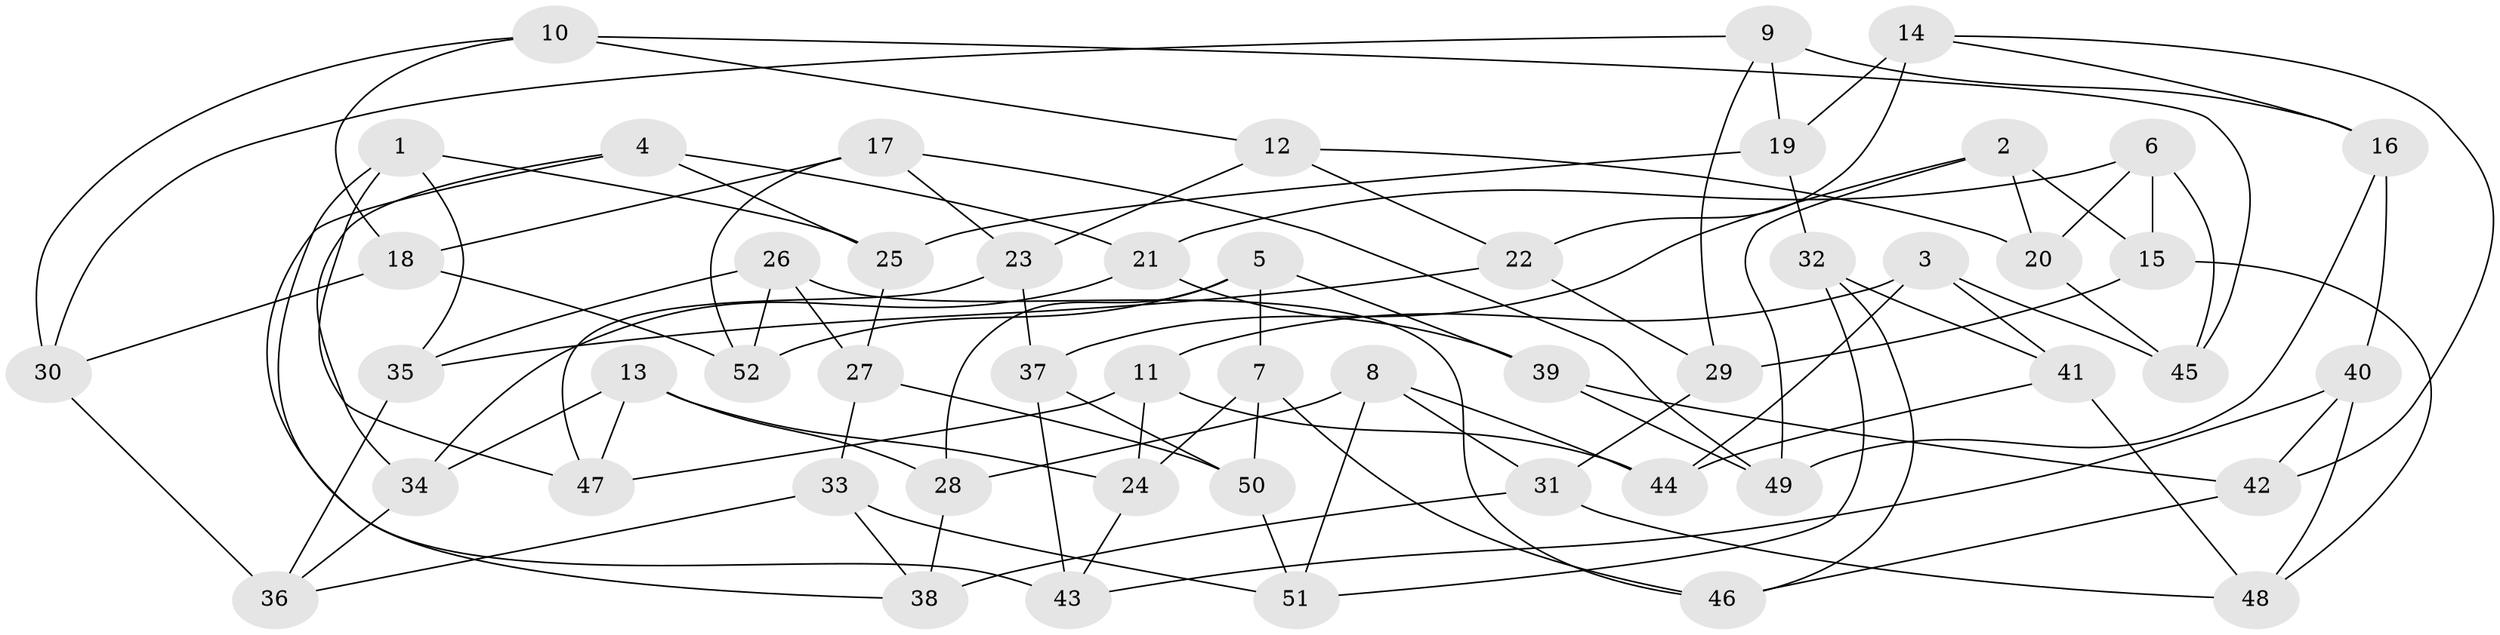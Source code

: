 // Generated by graph-tools (version 1.1) at 2025/11/02/27/25 16:11:47]
// undirected, 52 vertices, 104 edges
graph export_dot {
graph [start="1"]
  node [color=gray90,style=filled];
  1;
  2;
  3;
  4;
  5;
  6;
  7;
  8;
  9;
  10;
  11;
  12;
  13;
  14;
  15;
  16;
  17;
  18;
  19;
  20;
  21;
  22;
  23;
  24;
  25;
  26;
  27;
  28;
  29;
  30;
  31;
  32;
  33;
  34;
  35;
  36;
  37;
  38;
  39;
  40;
  41;
  42;
  43;
  44;
  45;
  46;
  47;
  48;
  49;
  50;
  51;
  52;
  1 -- 43;
  1 -- 25;
  1 -- 35;
  1 -- 47;
  2 -- 20;
  2 -- 37;
  2 -- 49;
  2 -- 15;
  3 -- 44;
  3 -- 41;
  3 -- 45;
  3 -- 11;
  4 -- 34;
  4 -- 21;
  4 -- 25;
  4 -- 38;
  5 -- 7;
  5 -- 28;
  5 -- 39;
  5 -- 52;
  6 -- 45;
  6 -- 20;
  6 -- 15;
  6 -- 21;
  7 -- 24;
  7 -- 46;
  7 -- 50;
  8 -- 44;
  8 -- 51;
  8 -- 31;
  8 -- 28;
  9 -- 29;
  9 -- 16;
  9 -- 19;
  9 -- 30;
  10 -- 12;
  10 -- 30;
  10 -- 18;
  10 -- 45;
  11 -- 44;
  11 -- 24;
  11 -- 47;
  12 -- 20;
  12 -- 22;
  12 -- 23;
  13 -- 34;
  13 -- 47;
  13 -- 28;
  13 -- 24;
  14 -- 42;
  14 -- 16;
  14 -- 22;
  14 -- 19;
  15 -- 29;
  15 -- 48;
  16 -- 40;
  16 -- 49;
  17 -- 49;
  17 -- 52;
  17 -- 23;
  17 -- 18;
  18 -- 52;
  18 -- 30;
  19 -- 25;
  19 -- 32;
  20 -- 45;
  21 -- 34;
  21 -- 39;
  22 -- 29;
  22 -- 35;
  23 -- 37;
  23 -- 47;
  24 -- 43;
  25 -- 27;
  26 -- 27;
  26 -- 52;
  26 -- 46;
  26 -- 35;
  27 -- 50;
  27 -- 33;
  28 -- 38;
  29 -- 31;
  30 -- 36;
  31 -- 38;
  31 -- 48;
  32 -- 41;
  32 -- 51;
  32 -- 46;
  33 -- 36;
  33 -- 51;
  33 -- 38;
  34 -- 36;
  35 -- 36;
  37 -- 50;
  37 -- 43;
  39 -- 42;
  39 -- 49;
  40 -- 43;
  40 -- 42;
  40 -- 48;
  41 -- 48;
  41 -- 44;
  42 -- 46;
  50 -- 51;
}
